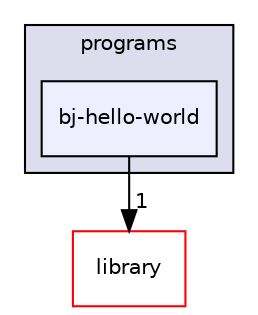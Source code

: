 digraph "/home/jose/devel/ben-jose/src/programs/bj-hello-world" {
  compound=true
  node [ fontsize="10", fontname="Helvetica"];
  edge [ labelfontsize="10", labelfontname="Helvetica"];
  subgraph clusterdir_112bf70602a9e99a8a282959fe94778c {
    graph [ bgcolor="#ddddee", pencolor="black", label="programs" fontname="Helvetica", fontsize="10", URL="dir_112bf70602a9e99a8a282959fe94778c.html"]
  dir_6d1498f84774ffbfdd19ecd9cfe2d4be [shape=box, label="bj-hello-world", style="filled", fillcolor="#eeeeff", pencolor="black", URL="dir_6d1498f84774ffbfdd19ecd9cfe2d4be.html"];
  }
  dir_33f45cdec1a3925220ccec6ef1dd1d10 [shape=box label="library" fillcolor="white" style="filled" color="red" URL="dir_33f45cdec1a3925220ccec6ef1dd1d10.html"];
  dir_6d1498f84774ffbfdd19ecd9cfe2d4be->dir_33f45cdec1a3925220ccec6ef1dd1d10 [headlabel="1", labeldistance=1.5 headhref="dir_000014_000003.html"];
}
